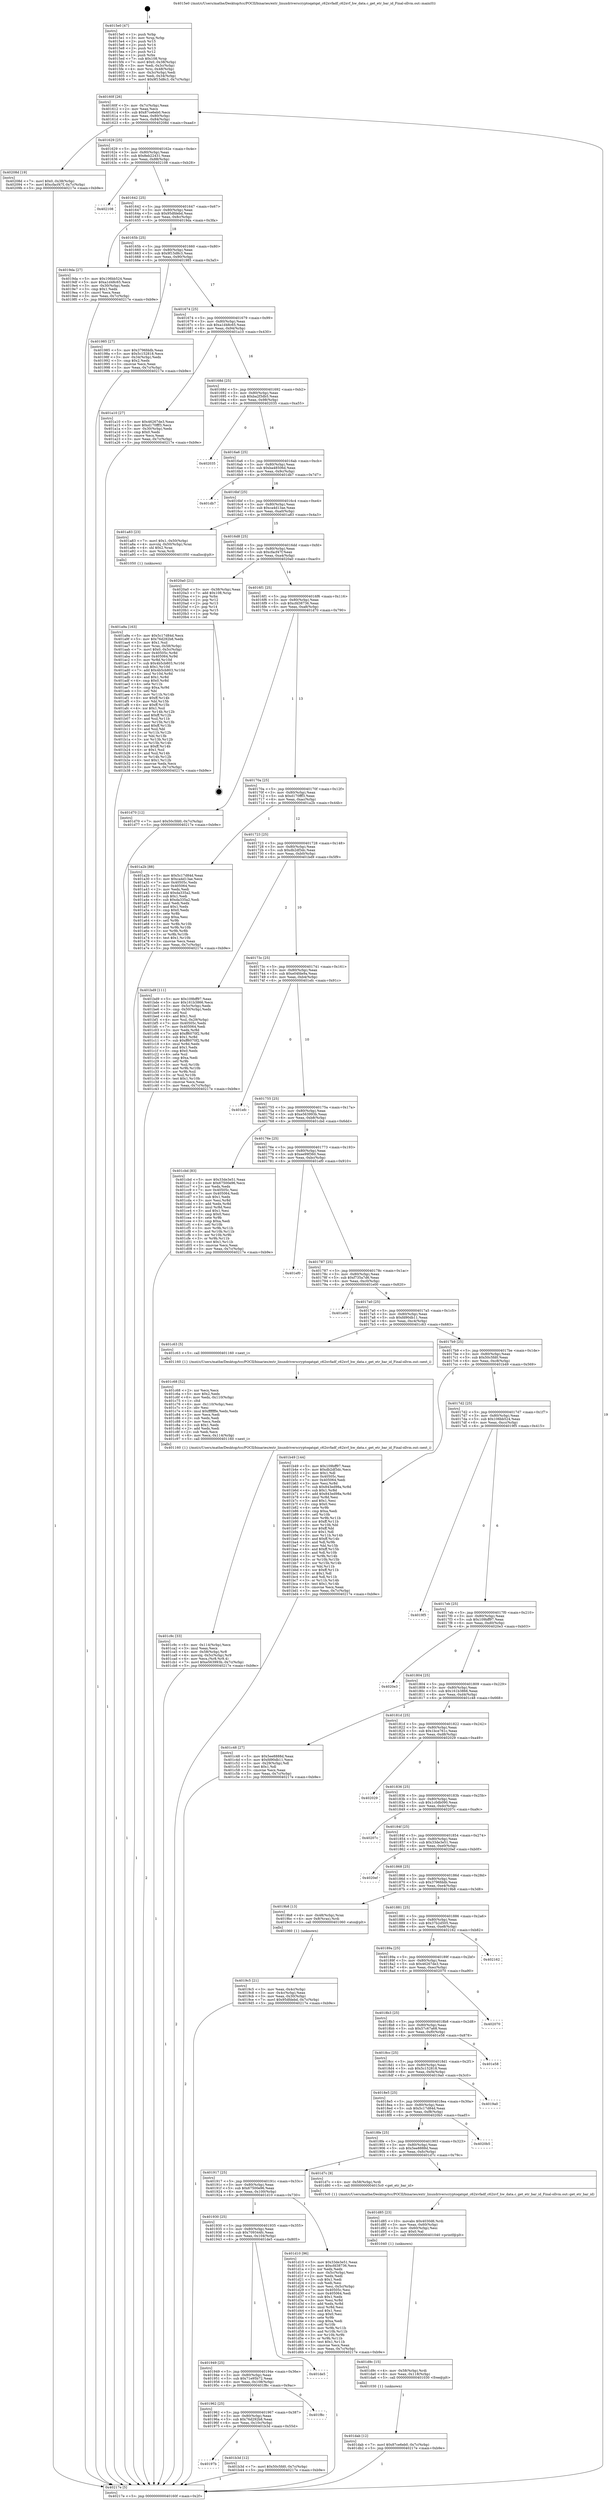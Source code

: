digraph "0x4015e0" {
  label = "0x4015e0 (/mnt/c/Users/mathe/Desktop/tcc/POCII/binaries/extr_linuxdriverscryptoqatqat_c62xvfadf_c62xvf_hw_data.c_get_etr_bar_id_Final-ollvm.out::main(0))"
  labelloc = "t"
  node[shape=record]

  Entry [label="",width=0.3,height=0.3,shape=circle,fillcolor=black,style=filled]
  "0x40160f" [label="{
     0x40160f [26]\l
     | [instrs]\l
     &nbsp;&nbsp;0x40160f \<+3\>: mov -0x7c(%rbp),%eax\l
     &nbsp;&nbsp;0x401612 \<+2\>: mov %eax,%ecx\l
     &nbsp;&nbsp;0x401614 \<+6\>: sub $0x87ce6eb0,%ecx\l
     &nbsp;&nbsp;0x40161a \<+3\>: mov %eax,-0x80(%rbp)\l
     &nbsp;&nbsp;0x40161d \<+6\>: mov %ecx,-0x84(%rbp)\l
     &nbsp;&nbsp;0x401623 \<+6\>: je 000000000040208d \<main+0xaad\>\l
  }"]
  "0x40208d" [label="{
     0x40208d [19]\l
     | [instrs]\l
     &nbsp;&nbsp;0x40208d \<+7\>: movl $0x0,-0x38(%rbp)\l
     &nbsp;&nbsp;0x402094 \<+7\>: movl $0xcfacf47f,-0x7c(%rbp)\l
     &nbsp;&nbsp;0x40209b \<+5\>: jmp 000000000040217e \<main+0xb9e\>\l
  }"]
  "0x401629" [label="{
     0x401629 [25]\l
     | [instrs]\l
     &nbsp;&nbsp;0x401629 \<+5\>: jmp 000000000040162e \<main+0x4e\>\l
     &nbsp;&nbsp;0x40162e \<+3\>: mov -0x80(%rbp),%eax\l
     &nbsp;&nbsp;0x401631 \<+5\>: sub $0x8eb22431,%eax\l
     &nbsp;&nbsp;0x401636 \<+6\>: mov %eax,-0x88(%rbp)\l
     &nbsp;&nbsp;0x40163c \<+6\>: je 0000000000402108 \<main+0xb28\>\l
  }"]
  Exit [label="",width=0.3,height=0.3,shape=circle,fillcolor=black,style=filled,peripheries=2]
  "0x402108" [label="{
     0x402108\l
  }", style=dashed]
  "0x401642" [label="{
     0x401642 [25]\l
     | [instrs]\l
     &nbsp;&nbsp;0x401642 \<+5\>: jmp 0000000000401647 \<main+0x67\>\l
     &nbsp;&nbsp;0x401647 \<+3\>: mov -0x80(%rbp),%eax\l
     &nbsp;&nbsp;0x40164a \<+5\>: sub $0x95dfdebd,%eax\l
     &nbsp;&nbsp;0x40164f \<+6\>: mov %eax,-0x8c(%rbp)\l
     &nbsp;&nbsp;0x401655 \<+6\>: je 00000000004019da \<main+0x3fa\>\l
  }"]
  "0x401dab" [label="{
     0x401dab [12]\l
     | [instrs]\l
     &nbsp;&nbsp;0x401dab \<+7\>: movl $0x87ce6eb0,-0x7c(%rbp)\l
     &nbsp;&nbsp;0x401db2 \<+5\>: jmp 000000000040217e \<main+0xb9e\>\l
  }"]
  "0x4019da" [label="{
     0x4019da [27]\l
     | [instrs]\l
     &nbsp;&nbsp;0x4019da \<+5\>: mov $0x106bb524,%eax\l
     &nbsp;&nbsp;0x4019df \<+5\>: mov $0xa1d48c65,%ecx\l
     &nbsp;&nbsp;0x4019e4 \<+3\>: mov -0x30(%rbp),%edx\l
     &nbsp;&nbsp;0x4019e7 \<+3\>: cmp $0x1,%edx\l
     &nbsp;&nbsp;0x4019ea \<+3\>: cmovl %ecx,%eax\l
     &nbsp;&nbsp;0x4019ed \<+3\>: mov %eax,-0x7c(%rbp)\l
     &nbsp;&nbsp;0x4019f0 \<+5\>: jmp 000000000040217e \<main+0xb9e\>\l
  }"]
  "0x40165b" [label="{
     0x40165b [25]\l
     | [instrs]\l
     &nbsp;&nbsp;0x40165b \<+5\>: jmp 0000000000401660 \<main+0x80\>\l
     &nbsp;&nbsp;0x401660 \<+3\>: mov -0x80(%rbp),%eax\l
     &nbsp;&nbsp;0x401663 \<+5\>: sub $0x9f15d8c3,%eax\l
     &nbsp;&nbsp;0x401668 \<+6\>: mov %eax,-0x90(%rbp)\l
     &nbsp;&nbsp;0x40166e \<+6\>: je 0000000000401985 \<main+0x3a5\>\l
  }"]
  "0x401d9c" [label="{
     0x401d9c [15]\l
     | [instrs]\l
     &nbsp;&nbsp;0x401d9c \<+4\>: mov -0x58(%rbp),%rdi\l
     &nbsp;&nbsp;0x401da0 \<+6\>: mov %eax,-0x118(%rbp)\l
     &nbsp;&nbsp;0x401da6 \<+5\>: call 0000000000401030 \<free@plt\>\l
     | [calls]\l
     &nbsp;&nbsp;0x401030 \{1\} (unknown)\l
  }"]
  "0x401985" [label="{
     0x401985 [27]\l
     | [instrs]\l
     &nbsp;&nbsp;0x401985 \<+5\>: mov $0x3796fddb,%eax\l
     &nbsp;&nbsp;0x40198a \<+5\>: mov $0x5c152818,%ecx\l
     &nbsp;&nbsp;0x40198f \<+3\>: mov -0x34(%rbp),%edx\l
     &nbsp;&nbsp;0x401992 \<+3\>: cmp $0x2,%edx\l
     &nbsp;&nbsp;0x401995 \<+3\>: cmovne %ecx,%eax\l
     &nbsp;&nbsp;0x401998 \<+3\>: mov %eax,-0x7c(%rbp)\l
     &nbsp;&nbsp;0x40199b \<+5\>: jmp 000000000040217e \<main+0xb9e\>\l
  }"]
  "0x401674" [label="{
     0x401674 [25]\l
     | [instrs]\l
     &nbsp;&nbsp;0x401674 \<+5\>: jmp 0000000000401679 \<main+0x99\>\l
     &nbsp;&nbsp;0x401679 \<+3\>: mov -0x80(%rbp),%eax\l
     &nbsp;&nbsp;0x40167c \<+5\>: sub $0xa1d48c65,%eax\l
     &nbsp;&nbsp;0x401681 \<+6\>: mov %eax,-0x94(%rbp)\l
     &nbsp;&nbsp;0x401687 \<+6\>: je 0000000000401a10 \<main+0x430\>\l
  }"]
  "0x40217e" [label="{
     0x40217e [5]\l
     | [instrs]\l
     &nbsp;&nbsp;0x40217e \<+5\>: jmp 000000000040160f \<main+0x2f\>\l
  }"]
  "0x4015e0" [label="{
     0x4015e0 [47]\l
     | [instrs]\l
     &nbsp;&nbsp;0x4015e0 \<+1\>: push %rbp\l
     &nbsp;&nbsp;0x4015e1 \<+3\>: mov %rsp,%rbp\l
     &nbsp;&nbsp;0x4015e4 \<+2\>: push %r15\l
     &nbsp;&nbsp;0x4015e6 \<+2\>: push %r14\l
     &nbsp;&nbsp;0x4015e8 \<+2\>: push %r13\l
     &nbsp;&nbsp;0x4015ea \<+2\>: push %r12\l
     &nbsp;&nbsp;0x4015ec \<+1\>: push %rbx\l
     &nbsp;&nbsp;0x4015ed \<+7\>: sub $0x108,%rsp\l
     &nbsp;&nbsp;0x4015f4 \<+7\>: movl $0x0,-0x38(%rbp)\l
     &nbsp;&nbsp;0x4015fb \<+3\>: mov %edi,-0x3c(%rbp)\l
     &nbsp;&nbsp;0x4015fe \<+4\>: mov %rsi,-0x48(%rbp)\l
     &nbsp;&nbsp;0x401602 \<+3\>: mov -0x3c(%rbp),%edi\l
     &nbsp;&nbsp;0x401605 \<+3\>: mov %edi,-0x34(%rbp)\l
     &nbsp;&nbsp;0x401608 \<+7\>: movl $0x9f15d8c3,-0x7c(%rbp)\l
  }"]
  "0x401d85" [label="{
     0x401d85 [23]\l
     | [instrs]\l
     &nbsp;&nbsp;0x401d85 \<+10\>: movabs $0x4030d6,%rdi\l
     &nbsp;&nbsp;0x401d8f \<+3\>: mov %eax,-0x60(%rbp)\l
     &nbsp;&nbsp;0x401d92 \<+3\>: mov -0x60(%rbp),%esi\l
     &nbsp;&nbsp;0x401d95 \<+2\>: mov $0x0,%al\l
     &nbsp;&nbsp;0x401d97 \<+5\>: call 0000000000401040 \<printf@plt\>\l
     | [calls]\l
     &nbsp;&nbsp;0x401040 \{1\} (unknown)\l
  }"]
  "0x401a10" [label="{
     0x401a10 [27]\l
     | [instrs]\l
     &nbsp;&nbsp;0x401a10 \<+5\>: mov $0x46267de3,%eax\l
     &nbsp;&nbsp;0x401a15 \<+5\>: mov $0xd170fff3,%ecx\l
     &nbsp;&nbsp;0x401a1a \<+3\>: mov -0x30(%rbp),%edx\l
     &nbsp;&nbsp;0x401a1d \<+3\>: cmp $0x0,%edx\l
     &nbsp;&nbsp;0x401a20 \<+3\>: cmove %ecx,%eax\l
     &nbsp;&nbsp;0x401a23 \<+3\>: mov %eax,-0x7c(%rbp)\l
     &nbsp;&nbsp;0x401a26 \<+5\>: jmp 000000000040217e \<main+0xb9e\>\l
  }"]
  "0x40168d" [label="{
     0x40168d [25]\l
     | [instrs]\l
     &nbsp;&nbsp;0x40168d \<+5\>: jmp 0000000000401692 \<main+0xb2\>\l
     &nbsp;&nbsp;0x401692 \<+3\>: mov -0x80(%rbp),%eax\l
     &nbsp;&nbsp;0x401695 \<+5\>: sub $0xba2f3db5,%eax\l
     &nbsp;&nbsp;0x40169a \<+6\>: mov %eax,-0x98(%rbp)\l
     &nbsp;&nbsp;0x4016a0 \<+6\>: je 0000000000402035 \<main+0xa55\>\l
  }"]
  "0x401c9c" [label="{
     0x401c9c [33]\l
     | [instrs]\l
     &nbsp;&nbsp;0x401c9c \<+6\>: mov -0x114(%rbp),%ecx\l
     &nbsp;&nbsp;0x401ca2 \<+3\>: imul %eax,%ecx\l
     &nbsp;&nbsp;0x401ca5 \<+4\>: mov -0x58(%rbp),%r8\l
     &nbsp;&nbsp;0x401ca9 \<+4\>: movslq -0x5c(%rbp),%r9\l
     &nbsp;&nbsp;0x401cad \<+4\>: mov %ecx,(%r8,%r9,4)\l
     &nbsp;&nbsp;0x401cb1 \<+7\>: movl $0xe563993b,-0x7c(%rbp)\l
     &nbsp;&nbsp;0x401cb8 \<+5\>: jmp 000000000040217e \<main+0xb9e\>\l
  }"]
  "0x402035" [label="{
     0x402035\l
  }", style=dashed]
  "0x4016a6" [label="{
     0x4016a6 [25]\l
     | [instrs]\l
     &nbsp;&nbsp;0x4016a6 \<+5\>: jmp 00000000004016ab \<main+0xcb\>\l
     &nbsp;&nbsp;0x4016ab \<+3\>: mov -0x80(%rbp),%eax\l
     &nbsp;&nbsp;0x4016ae \<+5\>: sub $0xba48506d,%eax\l
     &nbsp;&nbsp;0x4016b3 \<+6\>: mov %eax,-0x9c(%rbp)\l
     &nbsp;&nbsp;0x4016b9 \<+6\>: je 0000000000401db7 \<main+0x7d7\>\l
  }"]
  "0x401c68" [label="{
     0x401c68 [52]\l
     | [instrs]\l
     &nbsp;&nbsp;0x401c68 \<+2\>: xor %ecx,%ecx\l
     &nbsp;&nbsp;0x401c6a \<+5\>: mov $0x2,%edx\l
     &nbsp;&nbsp;0x401c6f \<+6\>: mov %edx,-0x110(%rbp)\l
     &nbsp;&nbsp;0x401c75 \<+1\>: cltd\l
     &nbsp;&nbsp;0x401c76 \<+6\>: mov -0x110(%rbp),%esi\l
     &nbsp;&nbsp;0x401c7c \<+2\>: idiv %esi\l
     &nbsp;&nbsp;0x401c7e \<+6\>: imul $0xfffffffe,%edx,%edx\l
     &nbsp;&nbsp;0x401c84 \<+2\>: mov %ecx,%edi\l
     &nbsp;&nbsp;0x401c86 \<+2\>: sub %edx,%edi\l
     &nbsp;&nbsp;0x401c88 \<+2\>: mov %ecx,%edx\l
     &nbsp;&nbsp;0x401c8a \<+3\>: sub $0x1,%edx\l
     &nbsp;&nbsp;0x401c8d \<+2\>: add %edx,%edi\l
     &nbsp;&nbsp;0x401c8f \<+2\>: sub %edi,%ecx\l
     &nbsp;&nbsp;0x401c91 \<+6\>: mov %ecx,-0x114(%rbp)\l
     &nbsp;&nbsp;0x401c97 \<+5\>: call 0000000000401160 \<next_i\>\l
     | [calls]\l
     &nbsp;&nbsp;0x401160 \{1\} (/mnt/c/Users/mathe/Desktop/tcc/POCII/binaries/extr_linuxdriverscryptoqatqat_c62xvfadf_c62xvf_hw_data.c_get_etr_bar_id_Final-ollvm.out::next_i)\l
  }"]
  "0x401db7" [label="{
     0x401db7\l
  }", style=dashed]
  "0x4016bf" [label="{
     0x4016bf [25]\l
     | [instrs]\l
     &nbsp;&nbsp;0x4016bf \<+5\>: jmp 00000000004016c4 \<main+0xe4\>\l
     &nbsp;&nbsp;0x4016c4 \<+3\>: mov -0x80(%rbp),%eax\l
     &nbsp;&nbsp;0x4016c7 \<+5\>: sub $0xca4d13ae,%eax\l
     &nbsp;&nbsp;0x4016cc \<+6\>: mov %eax,-0xa0(%rbp)\l
     &nbsp;&nbsp;0x4016d2 \<+6\>: je 0000000000401a83 \<main+0x4a3\>\l
  }"]
  "0x40197b" [label="{
     0x40197b\l
  }", style=dashed]
  "0x401a83" [label="{
     0x401a83 [23]\l
     | [instrs]\l
     &nbsp;&nbsp;0x401a83 \<+7\>: movl $0x1,-0x50(%rbp)\l
     &nbsp;&nbsp;0x401a8a \<+4\>: movslq -0x50(%rbp),%rax\l
     &nbsp;&nbsp;0x401a8e \<+4\>: shl $0x2,%rax\l
     &nbsp;&nbsp;0x401a92 \<+3\>: mov %rax,%rdi\l
     &nbsp;&nbsp;0x401a95 \<+5\>: call 0000000000401050 \<malloc@plt\>\l
     | [calls]\l
     &nbsp;&nbsp;0x401050 \{1\} (unknown)\l
  }"]
  "0x4016d8" [label="{
     0x4016d8 [25]\l
     | [instrs]\l
     &nbsp;&nbsp;0x4016d8 \<+5\>: jmp 00000000004016dd \<main+0xfd\>\l
     &nbsp;&nbsp;0x4016dd \<+3\>: mov -0x80(%rbp),%eax\l
     &nbsp;&nbsp;0x4016e0 \<+5\>: sub $0xcfacf47f,%eax\l
     &nbsp;&nbsp;0x4016e5 \<+6\>: mov %eax,-0xa4(%rbp)\l
     &nbsp;&nbsp;0x4016eb \<+6\>: je 00000000004020a0 \<main+0xac0\>\l
  }"]
  "0x401b3d" [label="{
     0x401b3d [12]\l
     | [instrs]\l
     &nbsp;&nbsp;0x401b3d \<+7\>: movl $0x50c5fd0,-0x7c(%rbp)\l
     &nbsp;&nbsp;0x401b44 \<+5\>: jmp 000000000040217e \<main+0xb9e\>\l
  }"]
  "0x4020a0" [label="{
     0x4020a0 [21]\l
     | [instrs]\l
     &nbsp;&nbsp;0x4020a0 \<+3\>: mov -0x38(%rbp),%eax\l
     &nbsp;&nbsp;0x4020a3 \<+7\>: add $0x108,%rsp\l
     &nbsp;&nbsp;0x4020aa \<+1\>: pop %rbx\l
     &nbsp;&nbsp;0x4020ab \<+2\>: pop %r12\l
     &nbsp;&nbsp;0x4020ad \<+2\>: pop %r13\l
     &nbsp;&nbsp;0x4020af \<+2\>: pop %r14\l
     &nbsp;&nbsp;0x4020b1 \<+2\>: pop %r15\l
     &nbsp;&nbsp;0x4020b3 \<+1\>: pop %rbp\l
     &nbsp;&nbsp;0x4020b4 \<+1\>: ret\l
  }"]
  "0x4016f1" [label="{
     0x4016f1 [25]\l
     | [instrs]\l
     &nbsp;&nbsp;0x4016f1 \<+5\>: jmp 00000000004016f6 \<main+0x116\>\l
     &nbsp;&nbsp;0x4016f6 \<+3\>: mov -0x80(%rbp),%eax\l
     &nbsp;&nbsp;0x4016f9 \<+5\>: sub $0xcfd38736,%eax\l
     &nbsp;&nbsp;0x4016fe \<+6\>: mov %eax,-0xa8(%rbp)\l
     &nbsp;&nbsp;0x401704 \<+6\>: je 0000000000401d70 \<main+0x790\>\l
  }"]
  "0x401962" [label="{
     0x401962 [25]\l
     | [instrs]\l
     &nbsp;&nbsp;0x401962 \<+5\>: jmp 0000000000401967 \<main+0x387\>\l
     &nbsp;&nbsp;0x401967 \<+3\>: mov -0x80(%rbp),%eax\l
     &nbsp;&nbsp;0x40196a \<+5\>: sub $0x76d292b8,%eax\l
     &nbsp;&nbsp;0x40196f \<+6\>: mov %eax,-0x10c(%rbp)\l
     &nbsp;&nbsp;0x401975 \<+6\>: je 0000000000401b3d \<main+0x55d\>\l
  }"]
  "0x401d70" [label="{
     0x401d70 [12]\l
     | [instrs]\l
     &nbsp;&nbsp;0x401d70 \<+7\>: movl $0x50c5fd0,-0x7c(%rbp)\l
     &nbsp;&nbsp;0x401d77 \<+5\>: jmp 000000000040217e \<main+0xb9e\>\l
  }"]
  "0x40170a" [label="{
     0x40170a [25]\l
     | [instrs]\l
     &nbsp;&nbsp;0x40170a \<+5\>: jmp 000000000040170f \<main+0x12f\>\l
     &nbsp;&nbsp;0x40170f \<+3\>: mov -0x80(%rbp),%eax\l
     &nbsp;&nbsp;0x401712 \<+5\>: sub $0xd170fff3,%eax\l
     &nbsp;&nbsp;0x401717 \<+6\>: mov %eax,-0xac(%rbp)\l
     &nbsp;&nbsp;0x40171d \<+6\>: je 0000000000401a2b \<main+0x44b\>\l
  }"]
  "0x401f8c" [label="{
     0x401f8c\l
  }", style=dashed]
  "0x401a2b" [label="{
     0x401a2b [88]\l
     | [instrs]\l
     &nbsp;&nbsp;0x401a2b \<+5\>: mov $0x5c17d84d,%eax\l
     &nbsp;&nbsp;0x401a30 \<+5\>: mov $0xca4d13ae,%ecx\l
     &nbsp;&nbsp;0x401a35 \<+7\>: mov 0x40505c,%edx\l
     &nbsp;&nbsp;0x401a3c \<+7\>: mov 0x405064,%esi\l
     &nbsp;&nbsp;0x401a43 \<+2\>: mov %edx,%edi\l
     &nbsp;&nbsp;0x401a45 \<+6\>: add $0xda335a2,%edi\l
     &nbsp;&nbsp;0x401a4b \<+3\>: sub $0x1,%edi\l
     &nbsp;&nbsp;0x401a4e \<+6\>: sub $0xda335a2,%edi\l
     &nbsp;&nbsp;0x401a54 \<+3\>: imul %edi,%edx\l
     &nbsp;&nbsp;0x401a57 \<+3\>: and $0x1,%edx\l
     &nbsp;&nbsp;0x401a5a \<+3\>: cmp $0x0,%edx\l
     &nbsp;&nbsp;0x401a5d \<+4\>: sete %r8b\l
     &nbsp;&nbsp;0x401a61 \<+3\>: cmp $0xa,%esi\l
     &nbsp;&nbsp;0x401a64 \<+4\>: setl %r9b\l
     &nbsp;&nbsp;0x401a68 \<+3\>: mov %r8b,%r10b\l
     &nbsp;&nbsp;0x401a6b \<+3\>: and %r9b,%r10b\l
     &nbsp;&nbsp;0x401a6e \<+3\>: xor %r9b,%r8b\l
     &nbsp;&nbsp;0x401a71 \<+3\>: or %r8b,%r10b\l
     &nbsp;&nbsp;0x401a74 \<+4\>: test $0x1,%r10b\l
     &nbsp;&nbsp;0x401a78 \<+3\>: cmovne %ecx,%eax\l
     &nbsp;&nbsp;0x401a7b \<+3\>: mov %eax,-0x7c(%rbp)\l
     &nbsp;&nbsp;0x401a7e \<+5\>: jmp 000000000040217e \<main+0xb9e\>\l
  }"]
  "0x401723" [label="{
     0x401723 [25]\l
     | [instrs]\l
     &nbsp;&nbsp;0x401723 \<+5\>: jmp 0000000000401728 \<main+0x148\>\l
     &nbsp;&nbsp;0x401728 \<+3\>: mov -0x80(%rbp),%eax\l
     &nbsp;&nbsp;0x40172b \<+5\>: sub $0xdb2df3dc,%eax\l
     &nbsp;&nbsp;0x401730 \<+6\>: mov %eax,-0xb0(%rbp)\l
     &nbsp;&nbsp;0x401736 \<+6\>: je 0000000000401bd9 \<main+0x5f9\>\l
  }"]
  "0x401949" [label="{
     0x401949 [25]\l
     | [instrs]\l
     &nbsp;&nbsp;0x401949 \<+5\>: jmp 000000000040194e \<main+0x36e\>\l
     &nbsp;&nbsp;0x40194e \<+3\>: mov -0x80(%rbp),%eax\l
     &nbsp;&nbsp;0x401951 \<+5\>: sub $0x71e95b72,%eax\l
     &nbsp;&nbsp;0x401956 \<+6\>: mov %eax,-0x108(%rbp)\l
     &nbsp;&nbsp;0x40195c \<+6\>: je 0000000000401f8c \<main+0x9ac\>\l
  }"]
  "0x401bd9" [label="{
     0x401bd9 [111]\l
     | [instrs]\l
     &nbsp;&nbsp;0x401bd9 \<+5\>: mov $0x109bff97,%eax\l
     &nbsp;&nbsp;0x401bde \<+5\>: mov $0x161b3866,%ecx\l
     &nbsp;&nbsp;0x401be3 \<+3\>: mov -0x5c(%rbp),%edx\l
     &nbsp;&nbsp;0x401be6 \<+3\>: cmp -0x50(%rbp),%edx\l
     &nbsp;&nbsp;0x401be9 \<+4\>: setl %sil\l
     &nbsp;&nbsp;0x401bed \<+4\>: and $0x1,%sil\l
     &nbsp;&nbsp;0x401bf1 \<+4\>: mov %sil,-0x29(%rbp)\l
     &nbsp;&nbsp;0x401bf5 \<+7\>: mov 0x40505c,%edx\l
     &nbsp;&nbsp;0x401bfc \<+7\>: mov 0x405064,%edi\l
     &nbsp;&nbsp;0x401c03 \<+3\>: mov %edx,%r8d\l
     &nbsp;&nbsp;0x401c06 \<+7\>: add $0xff6070f2,%r8d\l
     &nbsp;&nbsp;0x401c0d \<+4\>: sub $0x1,%r8d\l
     &nbsp;&nbsp;0x401c11 \<+7\>: sub $0xff6070f2,%r8d\l
     &nbsp;&nbsp;0x401c18 \<+4\>: imul %r8d,%edx\l
     &nbsp;&nbsp;0x401c1c \<+3\>: and $0x1,%edx\l
     &nbsp;&nbsp;0x401c1f \<+3\>: cmp $0x0,%edx\l
     &nbsp;&nbsp;0x401c22 \<+4\>: sete %sil\l
     &nbsp;&nbsp;0x401c26 \<+3\>: cmp $0xa,%edi\l
     &nbsp;&nbsp;0x401c29 \<+4\>: setl %r9b\l
     &nbsp;&nbsp;0x401c2d \<+3\>: mov %sil,%r10b\l
     &nbsp;&nbsp;0x401c30 \<+3\>: and %r9b,%r10b\l
     &nbsp;&nbsp;0x401c33 \<+3\>: xor %r9b,%sil\l
     &nbsp;&nbsp;0x401c36 \<+3\>: or %sil,%r10b\l
     &nbsp;&nbsp;0x401c39 \<+4\>: test $0x1,%r10b\l
     &nbsp;&nbsp;0x401c3d \<+3\>: cmovne %ecx,%eax\l
     &nbsp;&nbsp;0x401c40 \<+3\>: mov %eax,-0x7c(%rbp)\l
     &nbsp;&nbsp;0x401c43 \<+5\>: jmp 000000000040217e \<main+0xb9e\>\l
  }"]
  "0x40173c" [label="{
     0x40173c [25]\l
     | [instrs]\l
     &nbsp;&nbsp;0x40173c \<+5\>: jmp 0000000000401741 \<main+0x161\>\l
     &nbsp;&nbsp;0x401741 \<+3\>: mov -0x80(%rbp),%eax\l
     &nbsp;&nbsp;0x401744 \<+5\>: sub $0xe04fde9a,%eax\l
     &nbsp;&nbsp;0x401749 \<+6\>: mov %eax,-0xb4(%rbp)\l
     &nbsp;&nbsp;0x40174f \<+6\>: je 0000000000401efc \<main+0x91c\>\l
  }"]
  "0x401de5" [label="{
     0x401de5\l
  }", style=dashed]
  "0x401efc" [label="{
     0x401efc\l
  }", style=dashed]
  "0x401755" [label="{
     0x401755 [25]\l
     | [instrs]\l
     &nbsp;&nbsp;0x401755 \<+5\>: jmp 000000000040175a \<main+0x17a\>\l
     &nbsp;&nbsp;0x40175a \<+3\>: mov -0x80(%rbp),%eax\l
     &nbsp;&nbsp;0x40175d \<+5\>: sub $0xe563993b,%eax\l
     &nbsp;&nbsp;0x401762 \<+6\>: mov %eax,-0xb8(%rbp)\l
     &nbsp;&nbsp;0x401768 \<+6\>: je 0000000000401cbd \<main+0x6dd\>\l
  }"]
  "0x401930" [label="{
     0x401930 [25]\l
     | [instrs]\l
     &nbsp;&nbsp;0x401930 \<+5\>: jmp 0000000000401935 \<main+0x355\>\l
     &nbsp;&nbsp;0x401935 \<+3\>: mov -0x80(%rbp),%eax\l
     &nbsp;&nbsp;0x401938 \<+5\>: sub $0x709344fc,%eax\l
     &nbsp;&nbsp;0x40193d \<+6\>: mov %eax,-0x104(%rbp)\l
     &nbsp;&nbsp;0x401943 \<+6\>: je 0000000000401de5 \<main+0x805\>\l
  }"]
  "0x401cbd" [label="{
     0x401cbd [83]\l
     | [instrs]\l
     &nbsp;&nbsp;0x401cbd \<+5\>: mov $0x33de3e51,%eax\l
     &nbsp;&nbsp;0x401cc2 \<+5\>: mov $0x67500e96,%ecx\l
     &nbsp;&nbsp;0x401cc7 \<+2\>: xor %edx,%edx\l
     &nbsp;&nbsp;0x401cc9 \<+7\>: mov 0x40505c,%esi\l
     &nbsp;&nbsp;0x401cd0 \<+7\>: mov 0x405064,%edi\l
     &nbsp;&nbsp;0x401cd7 \<+3\>: sub $0x1,%edx\l
     &nbsp;&nbsp;0x401cda \<+3\>: mov %esi,%r8d\l
     &nbsp;&nbsp;0x401cdd \<+3\>: add %edx,%r8d\l
     &nbsp;&nbsp;0x401ce0 \<+4\>: imul %r8d,%esi\l
     &nbsp;&nbsp;0x401ce4 \<+3\>: and $0x1,%esi\l
     &nbsp;&nbsp;0x401ce7 \<+3\>: cmp $0x0,%esi\l
     &nbsp;&nbsp;0x401cea \<+4\>: sete %r9b\l
     &nbsp;&nbsp;0x401cee \<+3\>: cmp $0xa,%edi\l
     &nbsp;&nbsp;0x401cf1 \<+4\>: setl %r10b\l
     &nbsp;&nbsp;0x401cf5 \<+3\>: mov %r9b,%r11b\l
     &nbsp;&nbsp;0x401cf8 \<+3\>: and %r10b,%r11b\l
     &nbsp;&nbsp;0x401cfb \<+3\>: xor %r10b,%r9b\l
     &nbsp;&nbsp;0x401cfe \<+3\>: or %r9b,%r11b\l
     &nbsp;&nbsp;0x401d01 \<+4\>: test $0x1,%r11b\l
     &nbsp;&nbsp;0x401d05 \<+3\>: cmovne %ecx,%eax\l
     &nbsp;&nbsp;0x401d08 \<+3\>: mov %eax,-0x7c(%rbp)\l
     &nbsp;&nbsp;0x401d0b \<+5\>: jmp 000000000040217e \<main+0xb9e\>\l
  }"]
  "0x40176e" [label="{
     0x40176e [25]\l
     | [instrs]\l
     &nbsp;&nbsp;0x40176e \<+5\>: jmp 0000000000401773 \<main+0x193\>\l
     &nbsp;&nbsp;0x401773 \<+3\>: mov -0x80(%rbp),%eax\l
     &nbsp;&nbsp;0x401776 \<+5\>: sub $0xee99f360,%eax\l
     &nbsp;&nbsp;0x40177b \<+6\>: mov %eax,-0xbc(%rbp)\l
     &nbsp;&nbsp;0x401781 \<+6\>: je 0000000000401ef0 \<main+0x910\>\l
  }"]
  "0x401d10" [label="{
     0x401d10 [96]\l
     | [instrs]\l
     &nbsp;&nbsp;0x401d10 \<+5\>: mov $0x33de3e51,%eax\l
     &nbsp;&nbsp;0x401d15 \<+5\>: mov $0xcfd38736,%ecx\l
     &nbsp;&nbsp;0x401d1a \<+2\>: xor %edx,%edx\l
     &nbsp;&nbsp;0x401d1c \<+3\>: mov -0x5c(%rbp),%esi\l
     &nbsp;&nbsp;0x401d1f \<+2\>: mov %edx,%edi\l
     &nbsp;&nbsp;0x401d21 \<+3\>: sub $0x1,%edi\l
     &nbsp;&nbsp;0x401d24 \<+2\>: sub %edi,%esi\l
     &nbsp;&nbsp;0x401d26 \<+3\>: mov %esi,-0x5c(%rbp)\l
     &nbsp;&nbsp;0x401d29 \<+7\>: mov 0x40505c,%esi\l
     &nbsp;&nbsp;0x401d30 \<+7\>: mov 0x405064,%edi\l
     &nbsp;&nbsp;0x401d37 \<+3\>: sub $0x1,%edx\l
     &nbsp;&nbsp;0x401d3a \<+3\>: mov %esi,%r8d\l
     &nbsp;&nbsp;0x401d3d \<+3\>: add %edx,%r8d\l
     &nbsp;&nbsp;0x401d40 \<+4\>: imul %r8d,%esi\l
     &nbsp;&nbsp;0x401d44 \<+3\>: and $0x1,%esi\l
     &nbsp;&nbsp;0x401d47 \<+3\>: cmp $0x0,%esi\l
     &nbsp;&nbsp;0x401d4a \<+4\>: sete %r9b\l
     &nbsp;&nbsp;0x401d4e \<+3\>: cmp $0xa,%edi\l
     &nbsp;&nbsp;0x401d51 \<+4\>: setl %r10b\l
     &nbsp;&nbsp;0x401d55 \<+3\>: mov %r9b,%r11b\l
     &nbsp;&nbsp;0x401d58 \<+3\>: and %r10b,%r11b\l
     &nbsp;&nbsp;0x401d5b \<+3\>: xor %r10b,%r9b\l
     &nbsp;&nbsp;0x401d5e \<+3\>: or %r9b,%r11b\l
     &nbsp;&nbsp;0x401d61 \<+4\>: test $0x1,%r11b\l
     &nbsp;&nbsp;0x401d65 \<+3\>: cmovne %ecx,%eax\l
     &nbsp;&nbsp;0x401d68 \<+3\>: mov %eax,-0x7c(%rbp)\l
     &nbsp;&nbsp;0x401d6b \<+5\>: jmp 000000000040217e \<main+0xb9e\>\l
  }"]
  "0x401ef0" [label="{
     0x401ef0\l
  }", style=dashed]
  "0x401787" [label="{
     0x401787 [25]\l
     | [instrs]\l
     &nbsp;&nbsp;0x401787 \<+5\>: jmp 000000000040178c \<main+0x1ac\>\l
     &nbsp;&nbsp;0x40178c \<+3\>: mov -0x80(%rbp),%eax\l
     &nbsp;&nbsp;0x40178f \<+5\>: sub $0xf735a7d6,%eax\l
     &nbsp;&nbsp;0x401794 \<+6\>: mov %eax,-0xc0(%rbp)\l
     &nbsp;&nbsp;0x40179a \<+6\>: je 0000000000401e00 \<main+0x820\>\l
  }"]
  "0x401917" [label="{
     0x401917 [25]\l
     | [instrs]\l
     &nbsp;&nbsp;0x401917 \<+5\>: jmp 000000000040191c \<main+0x33c\>\l
     &nbsp;&nbsp;0x40191c \<+3\>: mov -0x80(%rbp),%eax\l
     &nbsp;&nbsp;0x40191f \<+5\>: sub $0x67500e96,%eax\l
     &nbsp;&nbsp;0x401924 \<+6\>: mov %eax,-0x100(%rbp)\l
     &nbsp;&nbsp;0x40192a \<+6\>: je 0000000000401d10 \<main+0x730\>\l
  }"]
  "0x401e00" [label="{
     0x401e00\l
  }", style=dashed]
  "0x4017a0" [label="{
     0x4017a0 [25]\l
     | [instrs]\l
     &nbsp;&nbsp;0x4017a0 \<+5\>: jmp 00000000004017a5 \<main+0x1c5\>\l
     &nbsp;&nbsp;0x4017a5 \<+3\>: mov -0x80(%rbp),%eax\l
     &nbsp;&nbsp;0x4017a8 \<+5\>: sub $0xfd90db11,%eax\l
     &nbsp;&nbsp;0x4017ad \<+6\>: mov %eax,-0xc4(%rbp)\l
     &nbsp;&nbsp;0x4017b3 \<+6\>: je 0000000000401c63 \<main+0x683\>\l
  }"]
  "0x401d7c" [label="{
     0x401d7c [9]\l
     | [instrs]\l
     &nbsp;&nbsp;0x401d7c \<+4\>: mov -0x58(%rbp),%rdi\l
     &nbsp;&nbsp;0x401d80 \<+5\>: call 00000000004015c0 \<get_etr_bar_id\>\l
     | [calls]\l
     &nbsp;&nbsp;0x4015c0 \{1\} (/mnt/c/Users/mathe/Desktop/tcc/POCII/binaries/extr_linuxdriverscryptoqatqat_c62xvfadf_c62xvf_hw_data.c_get_etr_bar_id_Final-ollvm.out::get_etr_bar_id)\l
  }"]
  "0x401c63" [label="{
     0x401c63 [5]\l
     | [instrs]\l
     &nbsp;&nbsp;0x401c63 \<+5\>: call 0000000000401160 \<next_i\>\l
     | [calls]\l
     &nbsp;&nbsp;0x401160 \{1\} (/mnt/c/Users/mathe/Desktop/tcc/POCII/binaries/extr_linuxdriverscryptoqatqat_c62xvfadf_c62xvf_hw_data.c_get_etr_bar_id_Final-ollvm.out::next_i)\l
  }"]
  "0x4017b9" [label="{
     0x4017b9 [25]\l
     | [instrs]\l
     &nbsp;&nbsp;0x4017b9 \<+5\>: jmp 00000000004017be \<main+0x1de\>\l
     &nbsp;&nbsp;0x4017be \<+3\>: mov -0x80(%rbp),%eax\l
     &nbsp;&nbsp;0x4017c1 \<+5\>: sub $0x50c5fd0,%eax\l
     &nbsp;&nbsp;0x4017c6 \<+6\>: mov %eax,-0xc8(%rbp)\l
     &nbsp;&nbsp;0x4017cc \<+6\>: je 0000000000401b49 \<main+0x569\>\l
  }"]
  "0x4018fe" [label="{
     0x4018fe [25]\l
     | [instrs]\l
     &nbsp;&nbsp;0x4018fe \<+5\>: jmp 0000000000401903 \<main+0x323\>\l
     &nbsp;&nbsp;0x401903 \<+3\>: mov -0x80(%rbp),%eax\l
     &nbsp;&nbsp;0x401906 \<+5\>: sub $0x5ee8888d,%eax\l
     &nbsp;&nbsp;0x40190b \<+6\>: mov %eax,-0xfc(%rbp)\l
     &nbsp;&nbsp;0x401911 \<+6\>: je 0000000000401d7c \<main+0x79c\>\l
  }"]
  "0x401b49" [label="{
     0x401b49 [144]\l
     | [instrs]\l
     &nbsp;&nbsp;0x401b49 \<+5\>: mov $0x109bff97,%eax\l
     &nbsp;&nbsp;0x401b4e \<+5\>: mov $0xdb2df3dc,%ecx\l
     &nbsp;&nbsp;0x401b53 \<+2\>: mov $0x1,%dl\l
     &nbsp;&nbsp;0x401b55 \<+7\>: mov 0x40505c,%esi\l
     &nbsp;&nbsp;0x401b5c \<+7\>: mov 0x405064,%edi\l
     &nbsp;&nbsp;0x401b63 \<+3\>: mov %esi,%r8d\l
     &nbsp;&nbsp;0x401b66 \<+7\>: sub $0x843ed98a,%r8d\l
     &nbsp;&nbsp;0x401b6d \<+4\>: sub $0x1,%r8d\l
     &nbsp;&nbsp;0x401b71 \<+7\>: add $0x843ed98a,%r8d\l
     &nbsp;&nbsp;0x401b78 \<+4\>: imul %r8d,%esi\l
     &nbsp;&nbsp;0x401b7c \<+3\>: and $0x1,%esi\l
     &nbsp;&nbsp;0x401b7f \<+3\>: cmp $0x0,%esi\l
     &nbsp;&nbsp;0x401b82 \<+4\>: sete %r9b\l
     &nbsp;&nbsp;0x401b86 \<+3\>: cmp $0xa,%edi\l
     &nbsp;&nbsp;0x401b89 \<+4\>: setl %r10b\l
     &nbsp;&nbsp;0x401b8d \<+3\>: mov %r9b,%r11b\l
     &nbsp;&nbsp;0x401b90 \<+4\>: xor $0xff,%r11b\l
     &nbsp;&nbsp;0x401b94 \<+3\>: mov %r10b,%bl\l
     &nbsp;&nbsp;0x401b97 \<+3\>: xor $0xff,%bl\l
     &nbsp;&nbsp;0x401b9a \<+3\>: xor $0x1,%dl\l
     &nbsp;&nbsp;0x401b9d \<+3\>: mov %r11b,%r14b\l
     &nbsp;&nbsp;0x401ba0 \<+4\>: and $0xff,%r14b\l
     &nbsp;&nbsp;0x401ba4 \<+3\>: and %dl,%r9b\l
     &nbsp;&nbsp;0x401ba7 \<+3\>: mov %bl,%r15b\l
     &nbsp;&nbsp;0x401baa \<+4\>: and $0xff,%r15b\l
     &nbsp;&nbsp;0x401bae \<+3\>: and %dl,%r10b\l
     &nbsp;&nbsp;0x401bb1 \<+3\>: or %r9b,%r14b\l
     &nbsp;&nbsp;0x401bb4 \<+3\>: or %r10b,%r15b\l
     &nbsp;&nbsp;0x401bb7 \<+3\>: xor %r15b,%r14b\l
     &nbsp;&nbsp;0x401bba \<+3\>: or %bl,%r11b\l
     &nbsp;&nbsp;0x401bbd \<+4\>: xor $0xff,%r11b\l
     &nbsp;&nbsp;0x401bc1 \<+3\>: or $0x1,%dl\l
     &nbsp;&nbsp;0x401bc4 \<+3\>: and %dl,%r11b\l
     &nbsp;&nbsp;0x401bc7 \<+3\>: or %r11b,%r14b\l
     &nbsp;&nbsp;0x401bca \<+4\>: test $0x1,%r14b\l
     &nbsp;&nbsp;0x401bce \<+3\>: cmovne %ecx,%eax\l
     &nbsp;&nbsp;0x401bd1 \<+3\>: mov %eax,-0x7c(%rbp)\l
     &nbsp;&nbsp;0x401bd4 \<+5\>: jmp 000000000040217e \<main+0xb9e\>\l
  }"]
  "0x4017d2" [label="{
     0x4017d2 [25]\l
     | [instrs]\l
     &nbsp;&nbsp;0x4017d2 \<+5\>: jmp 00000000004017d7 \<main+0x1f7\>\l
     &nbsp;&nbsp;0x4017d7 \<+3\>: mov -0x80(%rbp),%eax\l
     &nbsp;&nbsp;0x4017da \<+5\>: sub $0x106bb524,%eax\l
     &nbsp;&nbsp;0x4017df \<+6\>: mov %eax,-0xcc(%rbp)\l
     &nbsp;&nbsp;0x4017e5 \<+6\>: je 00000000004019f5 \<main+0x415\>\l
  }"]
  "0x4020b5" [label="{
     0x4020b5\l
  }", style=dashed]
  "0x4019f5" [label="{
     0x4019f5\l
  }", style=dashed]
  "0x4017eb" [label="{
     0x4017eb [25]\l
     | [instrs]\l
     &nbsp;&nbsp;0x4017eb \<+5\>: jmp 00000000004017f0 \<main+0x210\>\l
     &nbsp;&nbsp;0x4017f0 \<+3\>: mov -0x80(%rbp),%eax\l
     &nbsp;&nbsp;0x4017f3 \<+5\>: sub $0x109bff97,%eax\l
     &nbsp;&nbsp;0x4017f8 \<+6\>: mov %eax,-0xd0(%rbp)\l
     &nbsp;&nbsp;0x4017fe \<+6\>: je 00000000004020e3 \<main+0xb03\>\l
  }"]
  "0x4018e5" [label="{
     0x4018e5 [25]\l
     | [instrs]\l
     &nbsp;&nbsp;0x4018e5 \<+5\>: jmp 00000000004018ea \<main+0x30a\>\l
     &nbsp;&nbsp;0x4018ea \<+3\>: mov -0x80(%rbp),%eax\l
     &nbsp;&nbsp;0x4018ed \<+5\>: sub $0x5c17d84d,%eax\l
     &nbsp;&nbsp;0x4018f2 \<+6\>: mov %eax,-0xf8(%rbp)\l
     &nbsp;&nbsp;0x4018f8 \<+6\>: je 00000000004020b5 \<main+0xad5\>\l
  }"]
  "0x4020e3" [label="{
     0x4020e3\l
  }", style=dashed]
  "0x401804" [label="{
     0x401804 [25]\l
     | [instrs]\l
     &nbsp;&nbsp;0x401804 \<+5\>: jmp 0000000000401809 \<main+0x229\>\l
     &nbsp;&nbsp;0x401809 \<+3\>: mov -0x80(%rbp),%eax\l
     &nbsp;&nbsp;0x40180c \<+5\>: sub $0x161b3866,%eax\l
     &nbsp;&nbsp;0x401811 \<+6\>: mov %eax,-0xd4(%rbp)\l
     &nbsp;&nbsp;0x401817 \<+6\>: je 0000000000401c48 \<main+0x668\>\l
  }"]
  "0x4019a0" [label="{
     0x4019a0\l
  }", style=dashed]
  "0x401c48" [label="{
     0x401c48 [27]\l
     | [instrs]\l
     &nbsp;&nbsp;0x401c48 \<+5\>: mov $0x5ee8888d,%eax\l
     &nbsp;&nbsp;0x401c4d \<+5\>: mov $0xfd90db11,%ecx\l
     &nbsp;&nbsp;0x401c52 \<+3\>: mov -0x29(%rbp),%dl\l
     &nbsp;&nbsp;0x401c55 \<+3\>: test $0x1,%dl\l
     &nbsp;&nbsp;0x401c58 \<+3\>: cmovne %ecx,%eax\l
     &nbsp;&nbsp;0x401c5b \<+3\>: mov %eax,-0x7c(%rbp)\l
     &nbsp;&nbsp;0x401c5e \<+5\>: jmp 000000000040217e \<main+0xb9e\>\l
  }"]
  "0x40181d" [label="{
     0x40181d [25]\l
     | [instrs]\l
     &nbsp;&nbsp;0x40181d \<+5\>: jmp 0000000000401822 \<main+0x242\>\l
     &nbsp;&nbsp;0x401822 \<+3\>: mov -0x80(%rbp),%eax\l
     &nbsp;&nbsp;0x401825 \<+5\>: sub $0x1bce761c,%eax\l
     &nbsp;&nbsp;0x40182a \<+6\>: mov %eax,-0xd8(%rbp)\l
     &nbsp;&nbsp;0x401830 \<+6\>: je 0000000000402029 \<main+0xa49\>\l
  }"]
  "0x4018cc" [label="{
     0x4018cc [25]\l
     | [instrs]\l
     &nbsp;&nbsp;0x4018cc \<+5\>: jmp 00000000004018d1 \<main+0x2f1\>\l
     &nbsp;&nbsp;0x4018d1 \<+3\>: mov -0x80(%rbp),%eax\l
     &nbsp;&nbsp;0x4018d4 \<+5\>: sub $0x5c152818,%eax\l
     &nbsp;&nbsp;0x4018d9 \<+6\>: mov %eax,-0xf4(%rbp)\l
     &nbsp;&nbsp;0x4018df \<+6\>: je 00000000004019a0 \<main+0x3c0\>\l
  }"]
  "0x402029" [label="{
     0x402029\l
  }", style=dashed]
  "0x401836" [label="{
     0x401836 [25]\l
     | [instrs]\l
     &nbsp;&nbsp;0x401836 \<+5\>: jmp 000000000040183b \<main+0x25b\>\l
     &nbsp;&nbsp;0x40183b \<+3\>: mov -0x80(%rbp),%eax\l
     &nbsp;&nbsp;0x40183e \<+5\>: sub $0x1c0db090,%eax\l
     &nbsp;&nbsp;0x401843 \<+6\>: mov %eax,-0xdc(%rbp)\l
     &nbsp;&nbsp;0x401849 \<+6\>: je 000000000040207c \<main+0xa9c\>\l
  }"]
  "0x401e58" [label="{
     0x401e58\l
  }", style=dashed]
  "0x40207c" [label="{
     0x40207c\l
  }", style=dashed]
  "0x40184f" [label="{
     0x40184f [25]\l
     | [instrs]\l
     &nbsp;&nbsp;0x40184f \<+5\>: jmp 0000000000401854 \<main+0x274\>\l
     &nbsp;&nbsp;0x401854 \<+3\>: mov -0x80(%rbp),%eax\l
     &nbsp;&nbsp;0x401857 \<+5\>: sub $0x33de3e51,%eax\l
     &nbsp;&nbsp;0x40185c \<+6\>: mov %eax,-0xe0(%rbp)\l
     &nbsp;&nbsp;0x401862 \<+6\>: je 00000000004020ef \<main+0xb0f\>\l
  }"]
  "0x4018b3" [label="{
     0x4018b3 [25]\l
     | [instrs]\l
     &nbsp;&nbsp;0x4018b3 \<+5\>: jmp 00000000004018b8 \<main+0x2d8\>\l
     &nbsp;&nbsp;0x4018b8 \<+3\>: mov -0x80(%rbp),%eax\l
     &nbsp;&nbsp;0x4018bb \<+5\>: sub $0x57c67a68,%eax\l
     &nbsp;&nbsp;0x4018c0 \<+6\>: mov %eax,-0xf0(%rbp)\l
     &nbsp;&nbsp;0x4018c6 \<+6\>: je 0000000000401e58 \<main+0x878\>\l
  }"]
  "0x4020ef" [label="{
     0x4020ef\l
  }", style=dashed]
  "0x401868" [label="{
     0x401868 [25]\l
     | [instrs]\l
     &nbsp;&nbsp;0x401868 \<+5\>: jmp 000000000040186d \<main+0x28d\>\l
     &nbsp;&nbsp;0x40186d \<+3\>: mov -0x80(%rbp),%eax\l
     &nbsp;&nbsp;0x401870 \<+5\>: sub $0x3796fddb,%eax\l
     &nbsp;&nbsp;0x401875 \<+6\>: mov %eax,-0xe4(%rbp)\l
     &nbsp;&nbsp;0x40187b \<+6\>: je 00000000004019b8 \<main+0x3d8\>\l
  }"]
  "0x402070" [label="{
     0x402070\l
  }", style=dashed]
  "0x4019b8" [label="{
     0x4019b8 [13]\l
     | [instrs]\l
     &nbsp;&nbsp;0x4019b8 \<+4\>: mov -0x48(%rbp),%rax\l
     &nbsp;&nbsp;0x4019bc \<+4\>: mov 0x8(%rax),%rdi\l
     &nbsp;&nbsp;0x4019c0 \<+5\>: call 0000000000401060 \<atoi@plt\>\l
     | [calls]\l
     &nbsp;&nbsp;0x401060 \{1\} (unknown)\l
  }"]
  "0x401881" [label="{
     0x401881 [25]\l
     | [instrs]\l
     &nbsp;&nbsp;0x401881 \<+5\>: jmp 0000000000401886 \<main+0x2a6\>\l
     &nbsp;&nbsp;0x401886 \<+3\>: mov -0x80(%rbp),%eax\l
     &nbsp;&nbsp;0x401889 \<+5\>: sub $0x37b2d505,%eax\l
     &nbsp;&nbsp;0x40188e \<+6\>: mov %eax,-0xe8(%rbp)\l
     &nbsp;&nbsp;0x401894 \<+6\>: je 0000000000402162 \<main+0xb82\>\l
  }"]
  "0x4019c5" [label="{
     0x4019c5 [21]\l
     | [instrs]\l
     &nbsp;&nbsp;0x4019c5 \<+3\>: mov %eax,-0x4c(%rbp)\l
     &nbsp;&nbsp;0x4019c8 \<+3\>: mov -0x4c(%rbp),%eax\l
     &nbsp;&nbsp;0x4019cb \<+3\>: mov %eax,-0x30(%rbp)\l
     &nbsp;&nbsp;0x4019ce \<+7\>: movl $0x95dfdebd,-0x7c(%rbp)\l
     &nbsp;&nbsp;0x4019d5 \<+5\>: jmp 000000000040217e \<main+0xb9e\>\l
  }"]
  "0x401a9a" [label="{
     0x401a9a [163]\l
     | [instrs]\l
     &nbsp;&nbsp;0x401a9a \<+5\>: mov $0x5c17d84d,%ecx\l
     &nbsp;&nbsp;0x401a9f \<+5\>: mov $0x76d292b8,%edx\l
     &nbsp;&nbsp;0x401aa4 \<+3\>: mov $0x1,%sil\l
     &nbsp;&nbsp;0x401aa7 \<+4\>: mov %rax,-0x58(%rbp)\l
     &nbsp;&nbsp;0x401aab \<+7\>: movl $0x0,-0x5c(%rbp)\l
     &nbsp;&nbsp;0x401ab2 \<+8\>: mov 0x40505c,%r8d\l
     &nbsp;&nbsp;0x401aba \<+8\>: mov 0x405064,%r9d\l
     &nbsp;&nbsp;0x401ac2 \<+3\>: mov %r8d,%r10d\l
     &nbsp;&nbsp;0x401ac5 \<+7\>: sub $0x4b5cb803,%r10d\l
     &nbsp;&nbsp;0x401acc \<+4\>: sub $0x1,%r10d\l
     &nbsp;&nbsp;0x401ad0 \<+7\>: add $0x4b5cb803,%r10d\l
     &nbsp;&nbsp;0x401ad7 \<+4\>: imul %r10d,%r8d\l
     &nbsp;&nbsp;0x401adb \<+4\>: and $0x1,%r8d\l
     &nbsp;&nbsp;0x401adf \<+4\>: cmp $0x0,%r8d\l
     &nbsp;&nbsp;0x401ae3 \<+4\>: sete %r11b\l
     &nbsp;&nbsp;0x401ae7 \<+4\>: cmp $0xa,%r9d\l
     &nbsp;&nbsp;0x401aeb \<+3\>: setl %bl\l
     &nbsp;&nbsp;0x401aee \<+3\>: mov %r11b,%r14b\l
     &nbsp;&nbsp;0x401af1 \<+4\>: xor $0xff,%r14b\l
     &nbsp;&nbsp;0x401af5 \<+3\>: mov %bl,%r15b\l
     &nbsp;&nbsp;0x401af8 \<+4\>: xor $0xff,%r15b\l
     &nbsp;&nbsp;0x401afc \<+4\>: xor $0x1,%sil\l
     &nbsp;&nbsp;0x401b00 \<+3\>: mov %r14b,%r12b\l
     &nbsp;&nbsp;0x401b03 \<+4\>: and $0xff,%r12b\l
     &nbsp;&nbsp;0x401b07 \<+3\>: and %sil,%r11b\l
     &nbsp;&nbsp;0x401b0a \<+3\>: mov %r15b,%r13b\l
     &nbsp;&nbsp;0x401b0d \<+4\>: and $0xff,%r13b\l
     &nbsp;&nbsp;0x401b11 \<+3\>: and %sil,%bl\l
     &nbsp;&nbsp;0x401b14 \<+3\>: or %r11b,%r12b\l
     &nbsp;&nbsp;0x401b17 \<+3\>: or %bl,%r13b\l
     &nbsp;&nbsp;0x401b1a \<+3\>: xor %r13b,%r12b\l
     &nbsp;&nbsp;0x401b1d \<+3\>: or %r15b,%r14b\l
     &nbsp;&nbsp;0x401b20 \<+4\>: xor $0xff,%r14b\l
     &nbsp;&nbsp;0x401b24 \<+4\>: or $0x1,%sil\l
     &nbsp;&nbsp;0x401b28 \<+3\>: and %sil,%r14b\l
     &nbsp;&nbsp;0x401b2b \<+3\>: or %r14b,%r12b\l
     &nbsp;&nbsp;0x401b2e \<+4\>: test $0x1,%r12b\l
     &nbsp;&nbsp;0x401b32 \<+3\>: cmovne %edx,%ecx\l
     &nbsp;&nbsp;0x401b35 \<+3\>: mov %ecx,-0x7c(%rbp)\l
     &nbsp;&nbsp;0x401b38 \<+5\>: jmp 000000000040217e \<main+0xb9e\>\l
  }"]
  "0x40189a" [label="{
     0x40189a [25]\l
     | [instrs]\l
     &nbsp;&nbsp;0x40189a \<+5\>: jmp 000000000040189f \<main+0x2bf\>\l
     &nbsp;&nbsp;0x40189f \<+3\>: mov -0x80(%rbp),%eax\l
     &nbsp;&nbsp;0x4018a2 \<+5\>: sub $0x46267de3,%eax\l
     &nbsp;&nbsp;0x4018a7 \<+6\>: mov %eax,-0xec(%rbp)\l
     &nbsp;&nbsp;0x4018ad \<+6\>: je 0000000000402070 \<main+0xa90\>\l
  }"]
  "0x402162" [label="{
     0x402162\l
  }", style=dashed]
  Entry -> "0x4015e0" [label=" 1"]
  "0x40160f" -> "0x40208d" [label=" 1"]
  "0x40160f" -> "0x401629" [label=" 19"]
  "0x4020a0" -> Exit [label=" 1"]
  "0x401629" -> "0x402108" [label=" 0"]
  "0x401629" -> "0x401642" [label=" 19"]
  "0x40208d" -> "0x40217e" [label=" 1"]
  "0x401642" -> "0x4019da" [label=" 1"]
  "0x401642" -> "0x40165b" [label=" 18"]
  "0x401dab" -> "0x40217e" [label=" 1"]
  "0x40165b" -> "0x401985" [label=" 1"]
  "0x40165b" -> "0x401674" [label=" 17"]
  "0x401985" -> "0x40217e" [label=" 1"]
  "0x4015e0" -> "0x40160f" [label=" 1"]
  "0x40217e" -> "0x40160f" [label=" 19"]
  "0x401d9c" -> "0x401dab" [label=" 1"]
  "0x401674" -> "0x401a10" [label=" 1"]
  "0x401674" -> "0x40168d" [label=" 16"]
  "0x401d85" -> "0x401d9c" [label=" 1"]
  "0x40168d" -> "0x402035" [label=" 0"]
  "0x40168d" -> "0x4016a6" [label=" 16"]
  "0x401d7c" -> "0x401d85" [label=" 1"]
  "0x4016a6" -> "0x401db7" [label=" 0"]
  "0x4016a6" -> "0x4016bf" [label=" 16"]
  "0x401d70" -> "0x40217e" [label=" 1"]
  "0x4016bf" -> "0x401a83" [label=" 1"]
  "0x4016bf" -> "0x4016d8" [label=" 15"]
  "0x401d10" -> "0x40217e" [label=" 1"]
  "0x4016d8" -> "0x4020a0" [label=" 1"]
  "0x4016d8" -> "0x4016f1" [label=" 14"]
  "0x401cbd" -> "0x40217e" [label=" 1"]
  "0x4016f1" -> "0x401d70" [label=" 1"]
  "0x4016f1" -> "0x40170a" [label=" 13"]
  "0x401c68" -> "0x401c9c" [label=" 1"]
  "0x40170a" -> "0x401a2b" [label=" 1"]
  "0x40170a" -> "0x401723" [label=" 12"]
  "0x401c63" -> "0x401c68" [label=" 1"]
  "0x401723" -> "0x401bd9" [label=" 2"]
  "0x401723" -> "0x40173c" [label=" 10"]
  "0x401bd9" -> "0x40217e" [label=" 2"]
  "0x40173c" -> "0x401efc" [label=" 0"]
  "0x40173c" -> "0x401755" [label=" 10"]
  "0x401b49" -> "0x40217e" [label=" 2"]
  "0x401755" -> "0x401cbd" [label=" 1"]
  "0x401755" -> "0x40176e" [label=" 9"]
  "0x401962" -> "0x40197b" [label=" 0"]
  "0x40176e" -> "0x401ef0" [label=" 0"]
  "0x40176e" -> "0x401787" [label=" 9"]
  "0x401962" -> "0x401b3d" [label=" 1"]
  "0x401787" -> "0x401e00" [label=" 0"]
  "0x401787" -> "0x4017a0" [label=" 9"]
  "0x401949" -> "0x401962" [label=" 1"]
  "0x4017a0" -> "0x401c63" [label=" 1"]
  "0x4017a0" -> "0x4017b9" [label=" 8"]
  "0x401949" -> "0x401f8c" [label=" 0"]
  "0x4017b9" -> "0x401b49" [label=" 2"]
  "0x4017b9" -> "0x4017d2" [label=" 6"]
  "0x401930" -> "0x401949" [label=" 1"]
  "0x4017d2" -> "0x4019f5" [label=" 0"]
  "0x4017d2" -> "0x4017eb" [label=" 6"]
  "0x401930" -> "0x401de5" [label=" 0"]
  "0x4017eb" -> "0x4020e3" [label=" 0"]
  "0x4017eb" -> "0x401804" [label=" 6"]
  "0x401917" -> "0x401930" [label=" 1"]
  "0x401804" -> "0x401c48" [label=" 2"]
  "0x401804" -> "0x40181d" [label=" 4"]
  "0x401917" -> "0x401d10" [label=" 1"]
  "0x40181d" -> "0x402029" [label=" 0"]
  "0x40181d" -> "0x401836" [label=" 4"]
  "0x4018fe" -> "0x401917" [label=" 2"]
  "0x401836" -> "0x40207c" [label=" 0"]
  "0x401836" -> "0x40184f" [label=" 4"]
  "0x4018fe" -> "0x401d7c" [label=" 1"]
  "0x40184f" -> "0x4020ef" [label=" 0"]
  "0x40184f" -> "0x401868" [label=" 4"]
  "0x4018e5" -> "0x4018fe" [label=" 3"]
  "0x401868" -> "0x4019b8" [label=" 1"]
  "0x401868" -> "0x401881" [label=" 3"]
  "0x4019b8" -> "0x4019c5" [label=" 1"]
  "0x4019c5" -> "0x40217e" [label=" 1"]
  "0x4019da" -> "0x40217e" [label=" 1"]
  "0x401a10" -> "0x40217e" [label=" 1"]
  "0x401a2b" -> "0x40217e" [label=" 1"]
  "0x401a83" -> "0x401a9a" [label=" 1"]
  "0x401a9a" -> "0x40217e" [label=" 1"]
  "0x4018e5" -> "0x4020b5" [label=" 0"]
  "0x401881" -> "0x402162" [label=" 0"]
  "0x401881" -> "0x40189a" [label=" 3"]
  "0x401b3d" -> "0x40217e" [label=" 1"]
  "0x40189a" -> "0x402070" [label=" 0"]
  "0x40189a" -> "0x4018b3" [label=" 3"]
  "0x401c48" -> "0x40217e" [label=" 2"]
  "0x4018b3" -> "0x401e58" [label=" 0"]
  "0x4018b3" -> "0x4018cc" [label=" 3"]
  "0x401c9c" -> "0x40217e" [label=" 1"]
  "0x4018cc" -> "0x4019a0" [label=" 0"]
  "0x4018cc" -> "0x4018e5" [label=" 3"]
}
